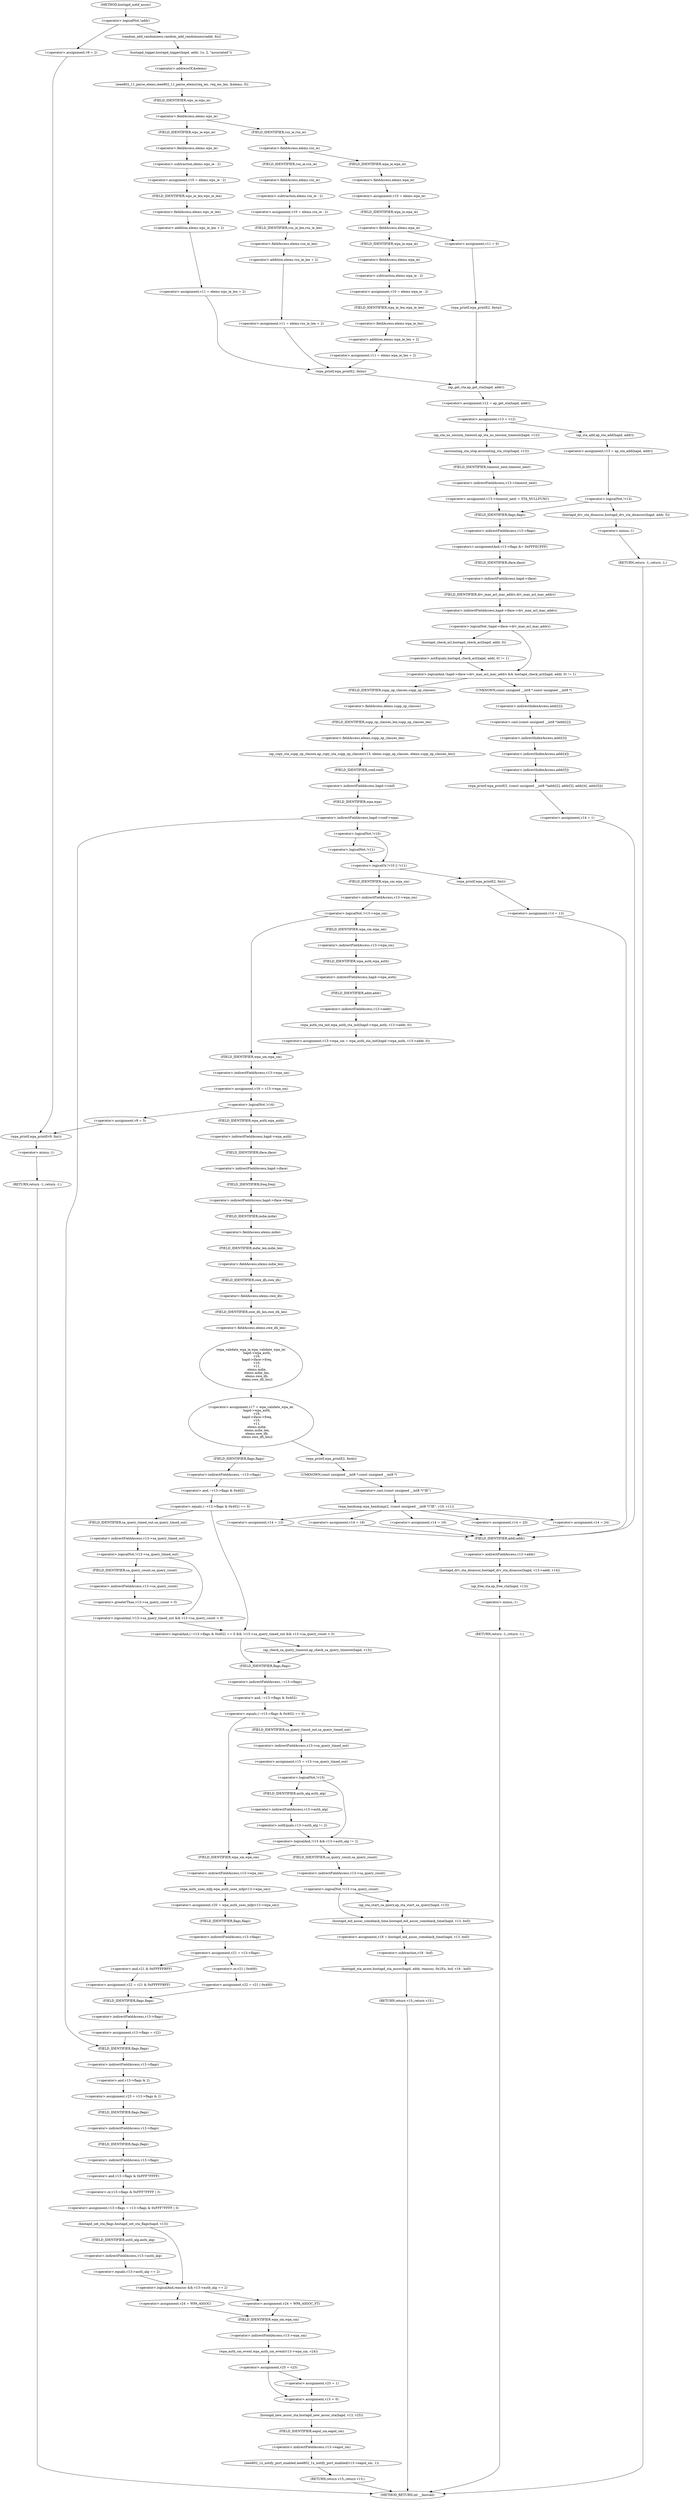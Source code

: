 digraph hostapd_notif_assoc {  
"1000151" [label = "(<operator>.logicalNot,!addr)" ]
"1000154" [label = "(<operator>.assignment,v9 = 2)" ]
"1000158" [label = "(wpa_printf,wpa_printf(v9, fmt))" ]
"1000161" [label = "(RETURN,return -1;,return -1;)" ]
"1000162" [label = "(<operator>.minus,-1)" ]
"1000164" [label = "(random_add_randomness,random_add_randomness(addr, 6u))" ]
"1000167" [label = "(hostapd_logger,hostapd_logger(hapd, addr, 1u, 2, \"associated\"))" ]
"1000173" [label = "(ieee802_11_parse_elems,ieee802_11_parse_elems(req_ies, req_ies_len, &elems, 0))" ]
"1000176" [label = "(<operator>.addressOf,&elems)" ]
"1000180" [label = "(<operator>.fieldAccess,elems.wps_ie)" ]
"1000182" [label = "(FIELD_IDENTIFIER,wps_ie,wps_ie)" ]
"1000184" [label = "(<operator>.assignment,v10 = elems.wps_ie - 2)" ]
"1000186" [label = "(<operator>.subtraction,elems.wps_ie - 2)" ]
"1000187" [label = "(<operator>.fieldAccess,elems.wps_ie)" ]
"1000189" [label = "(FIELD_IDENTIFIER,wps_ie,wps_ie)" ]
"1000191" [label = "(<operator>.assignment,v11 = elems.wps_ie_len + 2)" ]
"1000193" [label = "(<operator>.addition,elems.wps_ie_len + 2)" ]
"1000194" [label = "(<operator>.fieldAccess,elems.wps_ie_len)" ]
"1000196" [label = "(FIELD_IDENTIFIER,wps_ie_len,wps_ie_len)" ]
"1000199" [label = "(wpa_printf,wpa_printf(2, fmta))" ]
"1000204" [label = "(<operator>.fieldAccess,elems.rsn_ie)" ]
"1000206" [label = "(FIELD_IDENTIFIER,rsn_ie,rsn_ie)" ]
"1000208" [label = "(<operator>.assignment,v10 = elems.rsn_ie - 2)" ]
"1000210" [label = "(<operator>.subtraction,elems.rsn_ie - 2)" ]
"1000211" [label = "(<operator>.fieldAccess,elems.rsn_ie)" ]
"1000213" [label = "(FIELD_IDENTIFIER,rsn_ie,rsn_ie)" ]
"1000215" [label = "(<operator>.assignment,v11 = elems.rsn_ie_len + 2)" ]
"1000217" [label = "(<operator>.addition,elems.rsn_ie_len + 2)" ]
"1000218" [label = "(<operator>.fieldAccess,elems.rsn_ie_len)" ]
"1000220" [label = "(FIELD_IDENTIFIER,rsn_ie_len,rsn_ie_len)" ]
"1000223" [label = "(<operator>.assignment,v10 = elems.wpa_ie)" ]
"1000225" [label = "(<operator>.fieldAccess,elems.wpa_ie)" ]
"1000227" [label = "(FIELD_IDENTIFIER,wpa_ie,wpa_ie)" ]
"1000229" [label = "(<operator>.fieldAccess,elems.wpa_ie)" ]
"1000231" [label = "(FIELD_IDENTIFIER,wpa_ie,wpa_ie)" ]
"1000233" [label = "(<operator>.assignment,v10 = elems.wpa_ie - 2)" ]
"1000235" [label = "(<operator>.subtraction,elems.wpa_ie - 2)" ]
"1000236" [label = "(<operator>.fieldAccess,elems.wpa_ie)" ]
"1000238" [label = "(FIELD_IDENTIFIER,wpa_ie,wpa_ie)" ]
"1000240" [label = "(<operator>.assignment,v11 = elems.wpa_ie_len + 2)" ]
"1000242" [label = "(<operator>.addition,elems.wpa_ie_len + 2)" ]
"1000243" [label = "(<operator>.fieldAccess,elems.wpa_ie_len)" ]
"1000245" [label = "(FIELD_IDENTIFIER,wpa_ie_len,wpa_ie_len)" ]
"1000248" [label = "(<operator>.assignment,v11 = 0)" ]
"1000251" [label = "(wpa_printf,wpa_printf(2, fmta))" ]
"1000255" [label = "(<operator>.assignment,v12 = ap_get_sta(hapd, addr))" ]
"1000257" [label = "(ap_get_sta,ap_get_sta(hapd, addr))" ]
"1000260" [label = "(<operator>.assignment,v13 = v12)" ]
"1000266" [label = "(ap_sta_no_session_timeout,ap_sta_no_session_timeout(hapd, v12))" ]
"1000269" [label = "(accounting_sta_stop,accounting_sta_stop(hapd, v13))" ]
"1000272" [label = "(<operator>.assignment,v13->timeout_next = STA_NULLFUNC)" ]
"1000273" [label = "(<operator>.indirectFieldAccess,v13->timeout_next)" ]
"1000275" [label = "(FIELD_IDENTIFIER,timeout_next,timeout_next)" ]
"1000279" [label = "(<operator>.assignment,v13 = ap_sta_add(hapd, addr))" ]
"1000281" [label = "(ap_sta_add,ap_sta_add(hapd, addr))" ]
"1000285" [label = "(<operator>.logicalNot,!v13)" ]
"1000288" [label = "(hostapd_drv_sta_disassoc,hostapd_drv_sta_disassoc(hapd, addr, 5))" ]
"1000292" [label = "(RETURN,return -1;,return -1;)" ]
"1000293" [label = "(<operator>.minus,-1)" ]
"1000295" [label = "(<operators>.assignmentAnd,v13->flags &= 0xFFFECFFF)" ]
"1000296" [label = "(<operator>.indirectFieldAccess,v13->flags)" ]
"1000298" [label = "(FIELD_IDENTIFIER,flags,flags)" ]
"1000301" [label = "(<operator>.logicalAnd,!hapd->iface->drv_max_acl_mac_addrs && hostapd_check_acl(hapd, addr, 0) != 1)" ]
"1000302" [label = "(<operator>.logicalNot,!hapd->iface->drv_max_acl_mac_addrs)" ]
"1000303" [label = "(<operator>.indirectFieldAccess,hapd->iface->drv_max_acl_mac_addrs)" ]
"1000304" [label = "(<operator>.indirectFieldAccess,hapd->iface)" ]
"1000306" [label = "(FIELD_IDENTIFIER,iface,iface)" ]
"1000307" [label = "(FIELD_IDENTIFIER,drv_max_acl_mac_addrs,drv_max_acl_mac_addrs)" ]
"1000308" [label = "(<operator>.notEquals,hostapd_check_acl(hapd, addr, 0) != 1)" ]
"1000309" [label = "(hostapd_check_acl,hostapd_check_acl(hapd, addr, 0))" ]
"1000315" [label = "(wpa_printf,wpa_printf(3, (const unsigned __int8 *)addr[2], addr[3], addr[4], addr[5]))" ]
"1000317" [label = "(<operator>.cast,(const unsigned __int8 *)addr[2])" ]
"1000318" [label = "(UNKNOWN,const unsigned __int8 *,const unsigned __int8 *)" ]
"1000319" [label = "(<operator>.indirectIndexAccess,addr[2])" ]
"1000322" [label = "(<operator>.indirectIndexAccess,addr[3])" ]
"1000325" [label = "(<operator>.indirectIndexAccess,addr[4])" ]
"1000328" [label = "(<operator>.indirectIndexAccess,addr[5])" ]
"1000331" [label = "(<operator>.assignment,v14 = 1)" ]
"1000335" [label = "(hostapd_drv_sta_disassoc,hostapd_drv_sta_disassoc(hapd, v13->addr, v14))" ]
"1000337" [label = "(<operator>.indirectFieldAccess,v13->addr)" ]
"1000339" [label = "(FIELD_IDENTIFIER,addr,addr)" ]
"1000341" [label = "(ap_free_sta,ap_free_sta(hapd, v13))" ]
"1000344" [label = "(RETURN,return -1;,return -1;)" ]
"1000345" [label = "(<operator>.minus,-1)" ]
"1000347" [label = "(ap_copy_sta_supp_op_classes,ap_copy_sta_supp_op_classes(v13, elems.supp_op_classes, elems.supp_op_classes_len))" ]
"1000349" [label = "(<operator>.fieldAccess,elems.supp_op_classes)" ]
"1000351" [label = "(FIELD_IDENTIFIER,supp_op_classes,supp_op_classes)" ]
"1000352" [label = "(<operator>.fieldAccess,elems.supp_op_classes_len)" ]
"1000354" [label = "(FIELD_IDENTIFIER,supp_op_classes_len,supp_op_classes_len)" ]
"1000356" [label = "(<operator>.indirectFieldAccess,hapd->conf->wpa)" ]
"1000357" [label = "(<operator>.indirectFieldAccess,hapd->conf)" ]
"1000359" [label = "(FIELD_IDENTIFIER,conf,conf)" ]
"1000360" [label = "(FIELD_IDENTIFIER,wpa,wpa)" ]
"1000363" [label = "(<operator>.logicalOr,!v10 || !v11)" ]
"1000364" [label = "(<operator>.logicalNot,!v10)" ]
"1000366" [label = "(<operator>.logicalNot,!v11)" ]
"1000369" [label = "(wpa_printf,wpa_printf(2, fmt))" ]
"1000372" [label = "(<operator>.assignment,v14 = 13)" ]
"1000377" [label = "(<operator>.logicalNot,!v13->wpa_sm)" ]
"1000378" [label = "(<operator>.indirectFieldAccess,v13->wpa_sm)" ]
"1000380" [label = "(FIELD_IDENTIFIER,wpa_sm,wpa_sm)" ]
"1000381" [label = "(<operator>.assignment,v13->wpa_sm = wpa_auth_sta_init(hapd->wpa_auth, v13->addr, 0))" ]
"1000382" [label = "(<operator>.indirectFieldAccess,v13->wpa_sm)" ]
"1000384" [label = "(FIELD_IDENTIFIER,wpa_sm,wpa_sm)" ]
"1000385" [label = "(wpa_auth_sta_init,wpa_auth_sta_init(hapd->wpa_auth, v13->addr, 0))" ]
"1000386" [label = "(<operator>.indirectFieldAccess,hapd->wpa_auth)" ]
"1000388" [label = "(FIELD_IDENTIFIER,wpa_auth,wpa_auth)" ]
"1000389" [label = "(<operator>.indirectFieldAccess,v13->addr)" ]
"1000391" [label = "(FIELD_IDENTIFIER,addr,addr)" ]
"1000393" [label = "(<operator>.assignment,v16 = v13->wpa_sm)" ]
"1000395" [label = "(<operator>.indirectFieldAccess,v13->wpa_sm)" ]
"1000397" [label = "(FIELD_IDENTIFIER,wpa_sm,wpa_sm)" ]
"1000399" [label = "(<operator>.logicalNot,!v16)" ]
"1000402" [label = "(<operator>.assignment,v9 = 5)" ]
"1000406" [label = "(<operator>.assignment,v17 = wpa_validate_wpa_ie(\n            hapd->wpa_auth,\n            v16,\n            hapd->iface->freq,\n            v10,\n            v11,\n            elems.mdie,\n            elems.mdie_len,\n            elems.owe_dh,\n            elems.owe_dh_len))" ]
"1000408" [label = "(wpa_validate_wpa_ie,wpa_validate_wpa_ie(\n            hapd->wpa_auth,\n            v16,\n            hapd->iface->freq,\n            v10,\n            v11,\n            elems.mdie,\n            elems.mdie_len,\n            elems.owe_dh,\n            elems.owe_dh_len))" ]
"1000409" [label = "(<operator>.indirectFieldAccess,hapd->wpa_auth)" ]
"1000411" [label = "(FIELD_IDENTIFIER,wpa_auth,wpa_auth)" ]
"1000413" [label = "(<operator>.indirectFieldAccess,hapd->iface->freq)" ]
"1000414" [label = "(<operator>.indirectFieldAccess,hapd->iface)" ]
"1000416" [label = "(FIELD_IDENTIFIER,iface,iface)" ]
"1000417" [label = "(FIELD_IDENTIFIER,freq,freq)" ]
"1000420" [label = "(<operator>.fieldAccess,elems.mdie)" ]
"1000422" [label = "(FIELD_IDENTIFIER,mdie,mdie)" ]
"1000423" [label = "(<operator>.fieldAccess,elems.mdie_len)" ]
"1000425" [label = "(FIELD_IDENTIFIER,mdie_len,mdie_len)" ]
"1000426" [label = "(<operator>.fieldAccess,elems.owe_dh)" ]
"1000428" [label = "(FIELD_IDENTIFIER,owe_dh,owe_dh)" ]
"1000429" [label = "(<operator>.fieldAccess,elems.owe_dh_len)" ]
"1000431" [label = "(FIELD_IDENTIFIER,owe_dh_len,owe_dh_len)" ]
"1000435" [label = "(wpa_printf,wpa_printf(2, fmtb))" ]
"1000438" [label = "(wpa_hexdump,wpa_hexdump(2, (const unsigned __int8 *)\"IE\", v10, v11))" ]
"1000440" [label = "(<operator>.cast,(const unsigned __int8 *)\"IE\")" ]
"1000441" [label = "(UNKNOWN,const unsigned __int8 *,const unsigned __int8 *)" ]
"1000449" [label = "(<operator>.assignment,v14 = 18)" ]
"1000454" [label = "(<operator>.assignment,v14 = 19)" ]
"1000459" [label = "(<operator>.assignment,v14 = 20)" ]
"1000464" [label = "(<operator>.assignment,v14 = 24)" ]
"1000469" [label = "(<operator>.assignment,v14 = 13)" ]
"1000475" [label = "(<operator>.logicalAnd,(~v13->flags & 0x402) == 0 && !v13->sa_query_timed_out && v13->sa_query_count > 0)" ]
"1000476" [label = "(<operator>.equals,(~v13->flags & 0x402) == 0)" ]
"1000477" [label = "(<operator>.and,~v13->flags & 0x402)" ]
"1000478" [label = "(<operator>.indirectFieldAccess,~v13->flags)" ]
"1000480" [label = "(FIELD_IDENTIFIER,flags,flags)" ]
"1000483" [label = "(<operator>.logicalAnd,!v13->sa_query_timed_out && v13->sa_query_count > 0)" ]
"1000484" [label = "(<operator>.logicalNot,!v13->sa_query_timed_out)" ]
"1000485" [label = "(<operator>.indirectFieldAccess,v13->sa_query_timed_out)" ]
"1000487" [label = "(FIELD_IDENTIFIER,sa_query_timed_out,sa_query_timed_out)" ]
"1000488" [label = "(<operator>.greaterThan,v13->sa_query_count > 0)" ]
"1000489" [label = "(<operator>.indirectFieldAccess,v13->sa_query_count)" ]
"1000491" [label = "(FIELD_IDENTIFIER,sa_query_count,sa_query_count)" ]
"1000493" [label = "(ap_check_sa_query_timeout,ap_check_sa_query_timeout(hapd, v13))" ]
"1000497" [label = "(<operator>.equals,(~v13->flags & 0x402) == 0)" ]
"1000498" [label = "(<operator>.and,~v13->flags & 0x402)" ]
"1000499" [label = "(<operator>.indirectFieldAccess,~v13->flags)" ]
"1000501" [label = "(FIELD_IDENTIFIER,flags,flags)" ]
"1000505" [label = "(<operator>.assignment,v15 = v13->sa_query_timed_out)" ]
"1000507" [label = "(<operator>.indirectFieldAccess,v13->sa_query_timed_out)" ]
"1000509" [label = "(FIELD_IDENTIFIER,sa_query_timed_out,sa_query_timed_out)" ]
"1000511" [label = "(<operator>.logicalAnd,!v15 && v13->auth_alg != 2)" ]
"1000512" [label = "(<operator>.logicalNot,!v15)" ]
"1000514" [label = "(<operator>.notEquals,v13->auth_alg != 2)" ]
"1000515" [label = "(<operator>.indirectFieldAccess,v13->auth_alg)" ]
"1000517" [label = "(FIELD_IDENTIFIER,auth_alg,auth_alg)" ]
"1000521" [label = "(<operator>.logicalNot,!v13->sa_query_count)" ]
"1000522" [label = "(<operator>.indirectFieldAccess,v13->sa_query_count)" ]
"1000524" [label = "(FIELD_IDENTIFIER,sa_query_count,sa_query_count)" ]
"1000525" [label = "(ap_sta_start_sa_query,ap_sta_start_sa_query(hapd, v13))" ]
"1000528" [label = "(<operator>.assignment,v18 = hostapd_eid_assoc_comeback_time(hapd, v13, buf))" ]
"1000530" [label = "(hostapd_eid_assoc_comeback_time,hostapd_eid_assoc_comeback_time(hapd, v13, buf))" ]
"1000534" [label = "(hostapd_sta_assoc,hostapd_sta_assoc(hapd, addr, reassoc, 0x1Eu, buf, v18 - buf))" ]
"1000540" [label = "(<operator>.subtraction,v18 - buf)" ]
"1000543" [label = "(RETURN,return v15;,return v15;)" ]
"1000545" [label = "(<operator>.assignment,v20 = wpa_auth_uses_mfp(v13->wpa_sm))" ]
"1000547" [label = "(wpa_auth_uses_mfp,wpa_auth_uses_mfp(v13->wpa_sm))" ]
"1000548" [label = "(<operator>.indirectFieldAccess,v13->wpa_sm)" ]
"1000550" [label = "(FIELD_IDENTIFIER,wpa_sm,wpa_sm)" ]
"1000551" [label = "(<operator>.assignment,v21 = v13->flags)" ]
"1000553" [label = "(<operator>.indirectFieldAccess,v13->flags)" ]
"1000555" [label = "(FIELD_IDENTIFIER,flags,flags)" ]
"1000558" [label = "(<operator>.assignment,v22 = v21 | 0x400)" ]
"1000560" [label = "(<operator>.or,v21 | 0x400)" ]
"1000564" [label = "(<operator>.assignment,v22 = v21 & 0xFFFFFBFF)" ]
"1000566" [label = "(<operator>.and,v21 & 0xFFFFFBFF)" ]
"1000569" [label = "(<operator>.assignment,v13->flags = v22)" ]
"1000570" [label = "(<operator>.indirectFieldAccess,v13->flags)" ]
"1000572" [label = "(FIELD_IDENTIFIER,flags,flags)" ]
"1000574" [label = "(<operator>.assignment,v23 = v13->flags & 2)" ]
"1000576" [label = "(<operator>.and,v13->flags & 2)" ]
"1000577" [label = "(<operator>.indirectFieldAccess,v13->flags)" ]
"1000579" [label = "(FIELD_IDENTIFIER,flags,flags)" ]
"1000581" [label = "(<operator>.assignment,v13->flags = v13->flags & 0xFFF7FFFF | 3)" ]
"1000582" [label = "(<operator>.indirectFieldAccess,v13->flags)" ]
"1000584" [label = "(FIELD_IDENTIFIER,flags,flags)" ]
"1000585" [label = "(<operator>.or,v13->flags & 0xFFF7FFFF | 3)" ]
"1000586" [label = "(<operator>.and,v13->flags & 0xFFF7FFFF)" ]
"1000587" [label = "(<operator>.indirectFieldAccess,v13->flags)" ]
"1000589" [label = "(FIELD_IDENTIFIER,flags,flags)" ]
"1000592" [label = "(hostapd_set_sta_flags,hostapd_set_sta_flags(hapd, v13))" ]
"1000596" [label = "(<operator>.logicalAnd,reassoc && v13->auth_alg == 2)" ]
"1000598" [label = "(<operator>.equals,v13->auth_alg == 2)" ]
"1000599" [label = "(<operator>.indirectFieldAccess,v13->auth_alg)" ]
"1000601" [label = "(FIELD_IDENTIFIER,auth_alg,auth_alg)" ]
"1000603" [label = "(<operator>.assignment,v24 = WPA_ASSOC_FT)" ]
"1000607" [label = "(<operator>.assignment,v24 = WPA_ASSOC)" ]
"1000610" [label = "(wpa_auth_sm_event,wpa_auth_sm_event(v13->wpa_sm, v24))" ]
"1000611" [label = "(<operator>.indirectFieldAccess,v13->wpa_sm)" ]
"1000613" [label = "(FIELD_IDENTIFIER,wpa_sm,wpa_sm)" ]
"1000615" [label = "(<operator>.assignment,v25 = v23)" ]
"1000620" [label = "(<operator>.assignment,v25 = 1)" ]
"1000623" [label = "(<operator>.assignment,v15 = 0)" ]
"1000626" [label = "(hostapd_new_assoc_sta,hostapd_new_assoc_sta(hapd, v13, v25))" ]
"1000630" [label = "(ieee802_1x_notify_port_enabled,ieee802_1x_notify_port_enabled(v13->eapol_sm, 1))" ]
"1000631" [label = "(<operator>.indirectFieldAccess,v13->eapol_sm)" ]
"1000633" [label = "(FIELD_IDENTIFIER,eapol_sm,eapol_sm)" ]
"1000635" [label = "(RETURN,return v15;,return v15;)" ]
"1000122" [label = "(METHOD,hostapd_notif_assoc)" ]
"1000637" [label = "(METHOD_RETURN,int __fastcall)" ]
  "1000151" -> "1000154" 
  "1000151" -> "1000164" 
  "1000154" -> "1000158" 
  "1000158" -> "1000162" 
  "1000161" -> "1000637" 
  "1000162" -> "1000161" 
  "1000164" -> "1000167" 
  "1000167" -> "1000176" 
  "1000173" -> "1000182" 
  "1000176" -> "1000173" 
  "1000180" -> "1000189" 
  "1000180" -> "1000206" 
  "1000182" -> "1000180" 
  "1000184" -> "1000196" 
  "1000186" -> "1000184" 
  "1000187" -> "1000186" 
  "1000189" -> "1000187" 
  "1000191" -> "1000199" 
  "1000193" -> "1000191" 
  "1000194" -> "1000193" 
  "1000196" -> "1000194" 
  "1000199" -> "1000257" 
  "1000204" -> "1000213" 
  "1000204" -> "1000227" 
  "1000206" -> "1000204" 
  "1000208" -> "1000220" 
  "1000210" -> "1000208" 
  "1000211" -> "1000210" 
  "1000213" -> "1000211" 
  "1000215" -> "1000199" 
  "1000217" -> "1000215" 
  "1000218" -> "1000217" 
  "1000220" -> "1000218" 
  "1000223" -> "1000231" 
  "1000225" -> "1000223" 
  "1000227" -> "1000225" 
  "1000229" -> "1000238" 
  "1000229" -> "1000248" 
  "1000231" -> "1000229" 
  "1000233" -> "1000245" 
  "1000235" -> "1000233" 
  "1000236" -> "1000235" 
  "1000238" -> "1000236" 
  "1000240" -> "1000199" 
  "1000242" -> "1000240" 
  "1000243" -> "1000242" 
  "1000245" -> "1000243" 
  "1000248" -> "1000251" 
  "1000251" -> "1000257" 
  "1000255" -> "1000260" 
  "1000257" -> "1000255" 
  "1000260" -> "1000266" 
  "1000260" -> "1000281" 
  "1000266" -> "1000269" 
  "1000269" -> "1000275" 
  "1000272" -> "1000298" 
  "1000273" -> "1000272" 
  "1000275" -> "1000273" 
  "1000279" -> "1000285" 
  "1000281" -> "1000279" 
  "1000285" -> "1000288" 
  "1000285" -> "1000298" 
  "1000288" -> "1000293" 
  "1000292" -> "1000637" 
  "1000293" -> "1000292" 
  "1000295" -> "1000306" 
  "1000296" -> "1000295" 
  "1000298" -> "1000296" 
  "1000301" -> "1000318" 
  "1000301" -> "1000351" 
  "1000302" -> "1000301" 
  "1000302" -> "1000309" 
  "1000303" -> "1000302" 
  "1000304" -> "1000307" 
  "1000306" -> "1000304" 
  "1000307" -> "1000303" 
  "1000308" -> "1000301" 
  "1000309" -> "1000308" 
  "1000315" -> "1000331" 
  "1000317" -> "1000322" 
  "1000318" -> "1000319" 
  "1000319" -> "1000317" 
  "1000322" -> "1000325" 
  "1000325" -> "1000328" 
  "1000328" -> "1000315" 
  "1000331" -> "1000339" 
  "1000335" -> "1000341" 
  "1000337" -> "1000335" 
  "1000339" -> "1000337" 
  "1000341" -> "1000345" 
  "1000344" -> "1000637" 
  "1000345" -> "1000344" 
  "1000347" -> "1000359" 
  "1000349" -> "1000354" 
  "1000351" -> "1000349" 
  "1000352" -> "1000347" 
  "1000354" -> "1000352" 
  "1000356" -> "1000364" 
  "1000356" -> "1000579" 
  "1000357" -> "1000360" 
  "1000359" -> "1000357" 
  "1000360" -> "1000356" 
  "1000363" -> "1000369" 
  "1000363" -> "1000380" 
  "1000364" -> "1000363" 
  "1000364" -> "1000366" 
  "1000366" -> "1000363" 
  "1000369" -> "1000372" 
  "1000372" -> "1000339" 
  "1000377" -> "1000384" 
  "1000377" -> "1000397" 
  "1000378" -> "1000377" 
  "1000380" -> "1000378" 
  "1000381" -> "1000397" 
  "1000382" -> "1000388" 
  "1000384" -> "1000382" 
  "1000385" -> "1000381" 
  "1000386" -> "1000391" 
  "1000388" -> "1000386" 
  "1000389" -> "1000385" 
  "1000391" -> "1000389" 
  "1000393" -> "1000399" 
  "1000395" -> "1000393" 
  "1000397" -> "1000395" 
  "1000399" -> "1000402" 
  "1000399" -> "1000411" 
  "1000402" -> "1000158" 
  "1000406" -> "1000435" 
  "1000406" -> "1000480" 
  "1000408" -> "1000406" 
  "1000409" -> "1000416" 
  "1000411" -> "1000409" 
  "1000413" -> "1000422" 
  "1000414" -> "1000417" 
  "1000416" -> "1000414" 
  "1000417" -> "1000413" 
  "1000420" -> "1000425" 
  "1000422" -> "1000420" 
  "1000423" -> "1000428" 
  "1000425" -> "1000423" 
  "1000426" -> "1000431" 
  "1000428" -> "1000426" 
  "1000429" -> "1000408" 
  "1000431" -> "1000429" 
  "1000435" -> "1000441" 
  "1000438" -> "1000449" 
  "1000438" -> "1000454" 
  "1000438" -> "1000459" 
  "1000438" -> "1000464" 
  "1000438" -> "1000469" 
  "1000440" -> "1000438" 
  "1000441" -> "1000440" 
  "1000449" -> "1000339" 
  "1000454" -> "1000339" 
  "1000459" -> "1000339" 
  "1000464" -> "1000339" 
  "1000469" -> "1000339" 
  "1000475" -> "1000493" 
  "1000475" -> "1000501" 
  "1000476" -> "1000475" 
  "1000476" -> "1000487" 
  "1000477" -> "1000476" 
  "1000478" -> "1000477" 
  "1000480" -> "1000478" 
  "1000483" -> "1000475" 
  "1000484" -> "1000483" 
  "1000484" -> "1000491" 
  "1000485" -> "1000484" 
  "1000487" -> "1000485" 
  "1000488" -> "1000483" 
  "1000489" -> "1000488" 
  "1000491" -> "1000489" 
  "1000493" -> "1000501" 
  "1000497" -> "1000509" 
  "1000497" -> "1000550" 
  "1000498" -> "1000497" 
  "1000499" -> "1000498" 
  "1000501" -> "1000499" 
  "1000505" -> "1000512" 
  "1000507" -> "1000505" 
  "1000509" -> "1000507" 
  "1000511" -> "1000524" 
  "1000511" -> "1000550" 
  "1000512" -> "1000511" 
  "1000512" -> "1000517" 
  "1000514" -> "1000511" 
  "1000515" -> "1000514" 
  "1000517" -> "1000515" 
  "1000521" -> "1000525" 
  "1000521" -> "1000530" 
  "1000522" -> "1000521" 
  "1000524" -> "1000522" 
  "1000525" -> "1000530" 
  "1000528" -> "1000540" 
  "1000530" -> "1000528" 
  "1000534" -> "1000543" 
  "1000540" -> "1000534" 
  "1000543" -> "1000637" 
  "1000545" -> "1000555" 
  "1000547" -> "1000545" 
  "1000548" -> "1000547" 
  "1000550" -> "1000548" 
  "1000551" -> "1000560" 
  "1000551" -> "1000566" 
  "1000553" -> "1000551" 
  "1000555" -> "1000553" 
  "1000558" -> "1000572" 
  "1000560" -> "1000558" 
  "1000564" -> "1000572" 
  "1000566" -> "1000564" 
  "1000569" -> "1000579" 
  "1000570" -> "1000569" 
  "1000572" -> "1000570" 
  "1000574" -> "1000584" 
  "1000576" -> "1000574" 
  "1000577" -> "1000576" 
  "1000579" -> "1000577" 
  "1000581" -> "1000592" 
  "1000582" -> "1000589" 
  "1000584" -> "1000582" 
  "1000585" -> "1000581" 
  "1000586" -> "1000585" 
  "1000587" -> "1000586" 
  "1000589" -> "1000587" 
  "1000592" -> "1000596" 
  "1000592" -> "1000601" 
  "1000596" -> "1000603" 
  "1000596" -> "1000607" 
  "1000598" -> "1000596" 
  "1000599" -> "1000598" 
  "1000601" -> "1000599" 
  "1000603" -> "1000613" 
  "1000607" -> "1000613" 
  "1000610" -> "1000615" 
  "1000611" -> "1000610" 
  "1000613" -> "1000611" 
  "1000615" -> "1000620" 
  "1000615" -> "1000623" 
  "1000620" -> "1000623" 
  "1000623" -> "1000626" 
  "1000626" -> "1000633" 
  "1000630" -> "1000635" 
  "1000631" -> "1000630" 
  "1000633" -> "1000631" 
  "1000635" -> "1000637" 
  "1000122" -> "1000151" 
}
